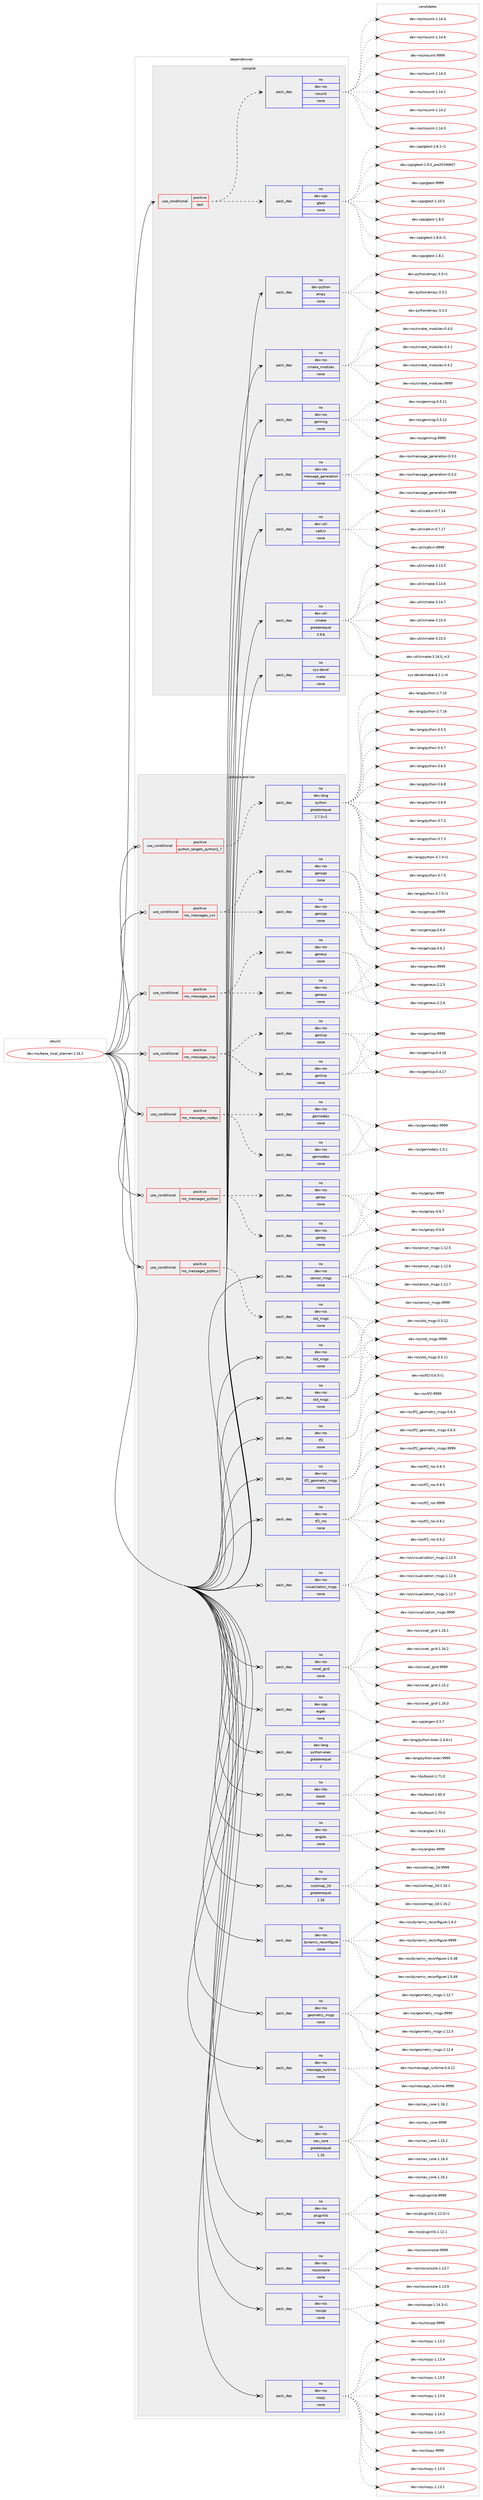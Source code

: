 digraph prolog {

# *************
# Graph options
# *************

newrank=true;
concentrate=true;
compound=true;
graph [rankdir=LR,fontname=Helvetica,fontsize=10,ranksep=1.5];#, ranksep=2.5, nodesep=0.2];
edge  [arrowhead=vee];
node  [fontname=Helvetica,fontsize=10];

# **********
# The ebuild
# **********

subgraph cluster_leftcol {
color=gray;
rank=same;
label=<<i>ebuild</i>>;
id [label="dev-ros/base_local_planner-1.16.2", color=red, width=4, href="../dev-ros/base_local_planner-1.16.2.svg"];
}

# ****************
# The dependencies
# ****************

subgraph cluster_midcol {
color=gray;
label=<<i>dependencies</i>>;
subgraph cluster_compile {
fillcolor="#eeeeee";
style=filled;
label=<<i>compile</i>>;
subgraph cond152708 {
dependency648481 [label=<<TABLE BORDER="0" CELLBORDER="1" CELLSPACING="0" CELLPADDING="4"><TR><TD ROWSPAN="3" CELLPADDING="10">use_conditional</TD></TR><TR><TD>positive</TD></TR><TR><TD>test</TD></TR></TABLE>>, shape=none, color=red];
subgraph pack483877 {
dependency648482 [label=<<TABLE BORDER="0" CELLBORDER="1" CELLSPACING="0" CELLPADDING="4" WIDTH="220"><TR><TD ROWSPAN="6" CELLPADDING="30">pack_dep</TD></TR><TR><TD WIDTH="110">no</TD></TR><TR><TD>dev-cpp</TD></TR><TR><TD>gtest</TD></TR><TR><TD>none</TD></TR><TR><TD></TD></TR></TABLE>>, shape=none, color=blue];
}
dependency648481:e -> dependency648482:w [weight=20,style="dashed",arrowhead="vee"];
subgraph pack483878 {
dependency648483 [label=<<TABLE BORDER="0" CELLBORDER="1" CELLSPACING="0" CELLPADDING="4" WIDTH="220"><TR><TD ROWSPAN="6" CELLPADDING="30">pack_dep</TD></TR><TR><TD WIDTH="110">no</TD></TR><TR><TD>dev-ros</TD></TR><TR><TD>rosunit</TD></TR><TR><TD>none</TD></TR><TR><TD></TD></TR></TABLE>>, shape=none, color=blue];
}
dependency648481:e -> dependency648483:w [weight=20,style="dashed",arrowhead="vee"];
}
id:e -> dependency648481:w [weight=20,style="solid",arrowhead="vee"];
subgraph pack483879 {
dependency648484 [label=<<TABLE BORDER="0" CELLBORDER="1" CELLSPACING="0" CELLPADDING="4" WIDTH="220"><TR><TD ROWSPAN="6" CELLPADDING="30">pack_dep</TD></TR><TR><TD WIDTH="110">no</TD></TR><TR><TD>dev-python</TD></TR><TR><TD>empy</TD></TR><TR><TD>none</TD></TR><TR><TD></TD></TR></TABLE>>, shape=none, color=blue];
}
id:e -> dependency648484:w [weight=20,style="solid",arrowhead="vee"];
subgraph pack483880 {
dependency648485 [label=<<TABLE BORDER="0" CELLBORDER="1" CELLSPACING="0" CELLPADDING="4" WIDTH="220"><TR><TD ROWSPAN="6" CELLPADDING="30">pack_dep</TD></TR><TR><TD WIDTH="110">no</TD></TR><TR><TD>dev-ros</TD></TR><TR><TD>cmake_modules</TD></TR><TR><TD>none</TD></TR><TR><TD></TD></TR></TABLE>>, shape=none, color=blue];
}
id:e -> dependency648485:w [weight=20,style="solid",arrowhead="vee"];
subgraph pack483881 {
dependency648486 [label=<<TABLE BORDER="0" CELLBORDER="1" CELLSPACING="0" CELLPADDING="4" WIDTH="220"><TR><TD ROWSPAN="6" CELLPADDING="30">pack_dep</TD></TR><TR><TD WIDTH="110">no</TD></TR><TR><TD>dev-ros</TD></TR><TR><TD>genmsg</TD></TR><TR><TD>none</TD></TR><TR><TD></TD></TR></TABLE>>, shape=none, color=blue];
}
id:e -> dependency648486:w [weight=20,style="solid",arrowhead="vee"];
subgraph pack483882 {
dependency648487 [label=<<TABLE BORDER="0" CELLBORDER="1" CELLSPACING="0" CELLPADDING="4" WIDTH="220"><TR><TD ROWSPAN="6" CELLPADDING="30">pack_dep</TD></TR><TR><TD WIDTH="110">no</TD></TR><TR><TD>dev-ros</TD></TR><TR><TD>message_generation</TD></TR><TR><TD>none</TD></TR><TR><TD></TD></TR></TABLE>>, shape=none, color=blue];
}
id:e -> dependency648487:w [weight=20,style="solid",arrowhead="vee"];
subgraph pack483883 {
dependency648488 [label=<<TABLE BORDER="0" CELLBORDER="1" CELLSPACING="0" CELLPADDING="4" WIDTH="220"><TR><TD ROWSPAN="6" CELLPADDING="30">pack_dep</TD></TR><TR><TD WIDTH="110">no</TD></TR><TR><TD>dev-util</TD></TR><TR><TD>catkin</TD></TR><TR><TD>none</TD></TR><TR><TD></TD></TR></TABLE>>, shape=none, color=blue];
}
id:e -> dependency648488:w [weight=20,style="solid",arrowhead="vee"];
subgraph pack483884 {
dependency648489 [label=<<TABLE BORDER="0" CELLBORDER="1" CELLSPACING="0" CELLPADDING="4" WIDTH="220"><TR><TD ROWSPAN="6" CELLPADDING="30">pack_dep</TD></TR><TR><TD WIDTH="110">no</TD></TR><TR><TD>dev-util</TD></TR><TR><TD>cmake</TD></TR><TR><TD>greaterequal</TD></TR><TR><TD>3.9.6</TD></TR></TABLE>>, shape=none, color=blue];
}
id:e -> dependency648489:w [weight=20,style="solid",arrowhead="vee"];
subgraph pack483885 {
dependency648490 [label=<<TABLE BORDER="0" CELLBORDER="1" CELLSPACING="0" CELLPADDING="4" WIDTH="220"><TR><TD ROWSPAN="6" CELLPADDING="30">pack_dep</TD></TR><TR><TD WIDTH="110">no</TD></TR><TR><TD>sys-devel</TD></TR><TR><TD>make</TD></TR><TR><TD>none</TD></TR><TR><TD></TD></TR></TABLE>>, shape=none, color=blue];
}
id:e -> dependency648490:w [weight=20,style="solid",arrowhead="vee"];
}
subgraph cluster_compileandrun {
fillcolor="#eeeeee";
style=filled;
label=<<i>compile and run</i>>;
subgraph cond152709 {
dependency648491 [label=<<TABLE BORDER="0" CELLBORDER="1" CELLSPACING="0" CELLPADDING="4"><TR><TD ROWSPAN="3" CELLPADDING="10">use_conditional</TD></TR><TR><TD>positive</TD></TR><TR><TD>python_targets_python2_7</TD></TR></TABLE>>, shape=none, color=red];
subgraph pack483886 {
dependency648492 [label=<<TABLE BORDER="0" CELLBORDER="1" CELLSPACING="0" CELLPADDING="4" WIDTH="220"><TR><TD ROWSPAN="6" CELLPADDING="30">pack_dep</TD></TR><TR><TD WIDTH="110">no</TD></TR><TR><TD>dev-lang</TD></TR><TR><TD>python</TD></TR><TR><TD>greaterequal</TD></TR><TR><TD>2.7.5-r2</TD></TR></TABLE>>, shape=none, color=blue];
}
dependency648491:e -> dependency648492:w [weight=20,style="dashed",arrowhead="vee"];
}
id:e -> dependency648491:w [weight=20,style="solid",arrowhead="odotvee"];
subgraph cond152710 {
dependency648493 [label=<<TABLE BORDER="0" CELLBORDER="1" CELLSPACING="0" CELLPADDING="4"><TR><TD ROWSPAN="3" CELLPADDING="10">use_conditional</TD></TR><TR><TD>positive</TD></TR><TR><TD>ros_messages_cxx</TD></TR></TABLE>>, shape=none, color=red];
subgraph pack483887 {
dependency648494 [label=<<TABLE BORDER="0" CELLBORDER="1" CELLSPACING="0" CELLPADDING="4" WIDTH="220"><TR><TD ROWSPAN="6" CELLPADDING="30">pack_dep</TD></TR><TR><TD WIDTH="110">no</TD></TR><TR><TD>dev-ros</TD></TR><TR><TD>gencpp</TD></TR><TR><TD>none</TD></TR><TR><TD></TD></TR></TABLE>>, shape=none, color=blue];
}
dependency648493:e -> dependency648494:w [weight=20,style="dashed",arrowhead="vee"];
subgraph pack483888 {
dependency648495 [label=<<TABLE BORDER="0" CELLBORDER="1" CELLSPACING="0" CELLPADDING="4" WIDTH="220"><TR><TD ROWSPAN="6" CELLPADDING="30">pack_dep</TD></TR><TR><TD WIDTH="110">no</TD></TR><TR><TD>dev-ros</TD></TR><TR><TD>gencpp</TD></TR><TR><TD>none</TD></TR><TR><TD></TD></TR></TABLE>>, shape=none, color=blue];
}
dependency648493:e -> dependency648495:w [weight=20,style="dashed",arrowhead="vee"];
}
id:e -> dependency648493:w [weight=20,style="solid",arrowhead="odotvee"];
subgraph cond152711 {
dependency648496 [label=<<TABLE BORDER="0" CELLBORDER="1" CELLSPACING="0" CELLPADDING="4"><TR><TD ROWSPAN="3" CELLPADDING="10">use_conditional</TD></TR><TR><TD>positive</TD></TR><TR><TD>ros_messages_eus</TD></TR></TABLE>>, shape=none, color=red];
subgraph pack483889 {
dependency648497 [label=<<TABLE BORDER="0" CELLBORDER="1" CELLSPACING="0" CELLPADDING="4" WIDTH="220"><TR><TD ROWSPAN="6" CELLPADDING="30">pack_dep</TD></TR><TR><TD WIDTH="110">no</TD></TR><TR><TD>dev-ros</TD></TR><TR><TD>geneus</TD></TR><TR><TD>none</TD></TR><TR><TD></TD></TR></TABLE>>, shape=none, color=blue];
}
dependency648496:e -> dependency648497:w [weight=20,style="dashed",arrowhead="vee"];
subgraph pack483890 {
dependency648498 [label=<<TABLE BORDER="0" CELLBORDER="1" CELLSPACING="0" CELLPADDING="4" WIDTH="220"><TR><TD ROWSPAN="6" CELLPADDING="30">pack_dep</TD></TR><TR><TD WIDTH="110">no</TD></TR><TR><TD>dev-ros</TD></TR><TR><TD>geneus</TD></TR><TR><TD>none</TD></TR><TR><TD></TD></TR></TABLE>>, shape=none, color=blue];
}
dependency648496:e -> dependency648498:w [weight=20,style="dashed",arrowhead="vee"];
}
id:e -> dependency648496:w [weight=20,style="solid",arrowhead="odotvee"];
subgraph cond152712 {
dependency648499 [label=<<TABLE BORDER="0" CELLBORDER="1" CELLSPACING="0" CELLPADDING="4"><TR><TD ROWSPAN="3" CELLPADDING="10">use_conditional</TD></TR><TR><TD>positive</TD></TR><TR><TD>ros_messages_lisp</TD></TR></TABLE>>, shape=none, color=red];
subgraph pack483891 {
dependency648500 [label=<<TABLE BORDER="0" CELLBORDER="1" CELLSPACING="0" CELLPADDING="4" WIDTH="220"><TR><TD ROWSPAN="6" CELLPADDING="30">pack_dep</TD></TR><TR><TD WIDTH="110">no</TD></TR><TR><TD>dev-ros</TD></TR><TR><TD>genlisp</TD></TR><TR><TD>none</TD></TR><TR><TD></TD></TR></TABLE>>, shape=none, color=blue];
}
dependency648499:e -> dependency648500:w [weight=20,style="dashed",arrowhead="vee"];
subgraph pack483892 {
dependency648501 [label=<<TABLE BORDER="0" CELLBORDER="1" CELLSPACING="0" CELLPADDING="4" WIDTH="220"><TR><TD ROWSPAN="6" CELLPADDING="30">pack_dep</TD></TR><TR><TD WIDTH="110">no</TD></TR><TR><TD>dev-ros</TD></TR><TR><TD>genlisp</TD></TR><TR><TD>none</TD></TR><TR><TD></TD></TR></TABLE>>, shape=none, color=blue];
}
dependency648499:e -> dependency648501:w [weight=20,style="dashed",arrowhead="vee"];
}
id:e -> dependency648499:w [weight=20,style="solid",arrowhead="odotvee"];
subgraph cond152713 {
dependency648502 [label=<<TABLE BORDER="0" CELLBORDER="1" CELLSPACING="0" CELLPADDING="4"><TR><TD ROWSPAN="3" CELLPADDING="10">use_conditional</TD></TR><TR><TD>positive</TD></TR><TR><TD>ros_messages_nodejs</TD></TR></TABLE>>, shape=none, color=red];
subgraph pack483893 {
dependency648503 [label=<<TABLE BORDER="0" CELLBORDER="1" CELLSPACING="0" CELLPADDING="4" WIDTH="220"><TR><TD ROWSPAN="6" CELLPADDING="30">pack_dep</TD></TR><TR><TD WIDTH="110">no</TD></TR><TR><TD>dev-ros</TD></TR><TR><TD>gennodejs</TD></TR><TR><TD>none</TD></TR><TR><TD></TD></TR></TABLE>>, shape=none, color=blue];
}
dependency648502:e -> dependency648503:w [weight=20,style="dashed",arrowhead="vee"];
subgraph pack483894 {
dependency648504 [label=<<TABLE BORDER="0" CELLBORDER="1" CELLSPACING="0" CELLPADDING="4" WIDTH="220"><TR><TD ROWSPAN="6" CELLPADDING="30">pack_dep</TD></TR><TR><TD WIDTH="110">no</TD></TR><TR><TD>dev-ros</TD></TR><TR><TD>gennodejs</TD></TR><TR><TD>none</TD></TR><TR><TD></TD></TR></TABLE>>, shape=none, color=blue];
}
dependency648502:e -> dependency648504:w [weight=20,style="dashed",arrowhead="vee"];
}
id:e -> dependency648502:w [weight=20,style="solid",arrowhead="odotvee"];
subgraph cond152714 {
dependency648505 [label=<<TABLE BORDER="0" CELLBORDER="1" CELLSPACING="0" CELLPADDING="4"><TR><TD ROWSPAN="3" CELLPADDING="10">use_conditional</TD></TR><TR><TD>positive</TD></TR><TR><TD>ros_messages_python</TD></TR></TABLE>>, shape=none, color=red];
subgraph pack483895 {
dependency648506 [label=<<TABLE BORDER="0" CELLBORDER="1" CELLSPACING="0" CELLPADDING="4" WIDTH="220"><TR><TD ROWSPAN="6" CELLPADDING="30">pack_dep</TD></TR><TR><TD WIDTH="110">no</TD></TR><TR><TD>dev-ros</TD></TR><TR><TD>genpy</TD></TR><TR><TD>none</TD></TR><TR><TD></TD></TR></TABLE>>, shape=none, color=blue];
}
dependency648505:e -> dependency648506:w [weight=20,style="dashed",arrowhead="vee"];
subgraph pack483896 {
dependency648507 [label=<<TABLE BORDER="0" CELLBORDER="1" CELLSPACING="0" CELLPADDING="4" WIDTH="220"><TR><TD ROWSPAN="6" CELLPADDING="30">pack_dep</TD></TR><TR><TD WIDTH="110">no</TD></TR><TR><TD>dev-ros</TD></TR><TR><TD>genpy</TD></TR><TR><TD>none</TD></TR><TR><TD></TD></TR></TABLE>>, shape=none, color=blue];
}
dependency648505:e -> dependency648507:w [weight=20,style="dashed",arrowhead="vee"];
}
id:e -> dependency648505:w [weight=20,style="solid",arrowhead="odotvee"];
subgraph cond152715 {
dependency648508 [label=<<TABLE BORDER="0" CELLBORDER="1" CELLSPACING="0" CELLPADDING="4"><TR><TD ROWSPAN="3" CELLPADDING="10">use_conditional</TD></TR><TR><TD>positive</TD></TR><TR><TD>ros_messages_python</TD></TR></TABLE>>, shape=none, color=red];
subgraph pack483897 {
dependency648509 [label=<<TABLE BORDER="0" CELLBORDER="1" CELLSPACING="0" CELLPADDING="4" WIDTH="220"><TR><TD ROWSPAN="6" CELLPADDING="30">pack_dep</TD></TR><TR><TD WIDTH="110">no</TD></TR><TR><TD>dev-ros</TD></TR><TR><TD>std_msgs</TD></TR><TR><TD>none</TD></TR><TR><TD></TD></TR></TABLE>>, shape=none, color=blue];
}
dependency648508:e -> dependency648509:w [weight=20,style="dashed",arrowhead="vee"];
}
id:e -> dependency648508:w [weight=20,style="solid",arrowhead="odotvee"];
subgraph pack483898 {
dependency648510 [label=<<TABLE BORDER="0" CELLBORDER="1" CELLSPACING="0" CELLPADDING="4" WIDTH="220"><TR><TD ROWSPAN="6" CELLPADDING="30">pack_dep</TD></TR><TR><TD WIDTH="110">no</TD></TR><TR><TD>dev-cpp</TD></TR><TR><TD>eigen</TD></TR><TR><TD>none</TD></TR><TR><TD></TD></TR></TABLE>>, shape=none, color=blue];
}
id:e -> dependency648510:w [weight=20,style="solid",arrowhead="odotvee"];
subgraph pack483899 {
dependency648511 [label=<<TABLE BORDER="0" CELLBORDER="1" CELLSPACING="0" CELLPADDING="4" WIDTH="220"><TR><TD ROWSPAN="6" CELLPADDING="30">pack_dep</TD></TR><TR><TD WIDTH="110">no</TD></TR><TR><TD>dev-lang</TD></TR><TR><TD>python-exec</TD></TR><TR><TD>greaterequal</TD></TR><TR><TD>2</TD></TR></TABLE>>, shape=none, color=blue];
}
id:e -> dependency648511:w [weight=20,style="solid",arrowhead="odotvee"];
subgraph pack483900 {
dependency648512 [label=<<TABLE BORDER="0" CELLBORDER="1" CELLSPACING="0" CELLPADDING="4" WIDTH="220"><TR><TD ROWSPAN="6" CELLPADDING="30">pack_dep</TD></TR><TR><TD WIDTH="110">no</TD></TR><TR><TD>dev-libs</TD></TR><TR><TD>boost</TD></TR><TR><TD>none</TD></TR><TR><TD></TD></TR></TABLE>>, shape=none, color=blue];
}
id:e -> dependency648512:w [weight=20,style="solid",arrowhead="odotvee"];
subgraph pack483901 {
dependency648513 [label=<<TABLE BORDER="0" CELLBORDER="1" CELLSPACING="0" CELLPADDING="4" WIDTH="220"><TR><TD ROWSPAN="6" CELLPADDING="30">pack_dep</TD></TR><TR><TD WIDTH="110">no</TD></TR><TR><TD>dev-ros</TD></TR><TR><TD>angles</TD></TR><TR><TD>none</TD></TR><TR><TD></TD></TR></TABLE>>, shape=none, color=blue];
}
id:e -> dependency648513:w [weight=20,style="solid",arrowhead="odotvee"];
subgraph pack483902 {
dependency648514 [label=<<TABLE BORDER="0" CELLBORDER="1" CELLSPACING="0" CELLPADDING="4" WIDTH="220"><TR><TD ROWSPAN="6" CELLPADDING="30">pack_dep</TD></TR><TR><TD WIDTH="110">no</TD></TR><TR><TD>dev-ros</TD></TR><TR><TD>costmap_2d</TD></TR><TR><TD>greaterequal</TD></TR><TR><TD>1.16</TD></TR></TABLE>>, shape=none, color=blue];
}
id:e -> dependency648514:w [weight=20,style="solid",arrowhead="odotvee"];
subgraph pack483903 {
dependency648515 [label=<<TABLE BORDER="0" CELLBORDER="1" CELLSPACING="0" CELLPADDING="4" WIDTH="220"><TR><TD ROWSPAN="6" CELLPADDING="30">pack_dep</TD></TR><TR><TD WIDTH="110">no</TD></TR><TR><TD>dev-ros</TD></TR><TR><TD>dynamic_reconfigure</TD></TR><TR><TD>none</TD></TR><TR><TD></TD></TR></TABLE>>, shape=none, color=blue];
}
id:e -> dependency648515:w [weight=20,style="solid",arrowhead="odotvee"];
subgraph pack483904 {
dependency648516 [label=<<TABLE BORDER="0" CELLBORDER="1" CELLSPACING="0" CELLPADDING="4" WIDTH="220"><TR><TD ROWSPAN="6" CELLPADDING="30">pack_dep</TD></TR><TR><TD WIDTH="110">no</TD></TR><TR><TD>dev-ros</TD></TR><TR><TD>geometry_msgs</TD></TR><TR><TD>none</TD></TR><TR><TD></TD></TR></TABLE>>, shape=none, color=blue];
}
id:e -> dependency648516:w [weight=20,style="solid",arrowhead="odotvee"];
subgraph pack483905 {
dependency648517 [label=<<TABLE BORDER="0" CELLBORDER="1" CELLSPACING="0" CELLPADDING="4" WIDTH="220"><TR><TD ROWSPAN="6" CELLPADDING="30">pack_dep</TD></TR><TR><TD WIDTH="110">no</TD></TR><TR><TD>dev-ros</TD></TR><TR><TD>message_runtime</TD></TR><TR><TD>none</TD></TR><TR><TD></TD></TR></TABLE>>, shape=none, color=blue];
}
id:e -> dependency648517:w [weight=20,style="solid",arrowhead="odotvee"];
subgraph pack483906 {
dependency648518 [label=<<TABLE BORDER="0" CELLBORDER="1" CELLSPACING="0" CELLPADDING="4" WIDTH="220"><TR><TD ROWSPAN="6" CELLPADDING="30">pack_dep</TD></TR><TR><TD WIDTH="110">no</TD></TR><TR><TD>dev-ros</TD></TR><TR><TD>nav_core</TD></TR><TR><TD>greaterequal</TD></TR><TR><TD>1.16</TD></TR></TABLE>>, shape=none, color=blue];
}
id:e -> dependency648518:w [weight=20,style="solid",arrowhead="odotvee"];
subgraph pack483907 {
dependency648519 [label=<<TABLE BORDER="0" CELLBORDER="1" CELLSPACING="0" CELLPADDING="4" WIDTH="220"><TR><TD ROWSPAN="6" CELLPADDING="30">pack_dep</TD></TR><TR><TD WIDTH="110">no</TD></TR><TR><TD>dev-ros</TD></TR><TR><TD>pluginlib</TD></TR><TR><TD>none</TD></TR><TR><TD></TD></TR></TABLE>>, shape=none, color=blue];
}
id:e -> dependency648519:w [weight=20,style="solid",arrowhead="odotvee"];
subgraph pack483908 {
dependency648520 [label=<<TABLE BORDER="0" CELLBORDER="1" CELLSPACING="0" CELLPADDING="4" WIDTH="220"><TR><TD ROWSPAN="6" CELLPADDING="30">pack_dep</TD></TR><TR><TD WIDTH="110">no</TD></TR><TR><TD>dev-ros</TD></TR><TR><TD>rosconsole</TD></TR><TR><TD>none</TD></TR><TR><TD></TD></TR></TABLE>>, shape=none, color=blue];
}
id:e -> dependency648520:w [weight=20,style="solid",arrowhead="odotvee"];
subgraph pack483909 {
dependency648521 [label=<<TABLE BORDER="0" CELLBORDER="1" CELLSPACING="0" CELLPADDING="4" WIDTH="220"><TR><TD ROWSPAN="6" CELLPADDING="30">pack_dep</TD></TR><TR><TD WIDTH="110">no</TD></TR><TR><TD>dev-ros</TD></TR><TR><TD>roscpp</TD></TR><TR><TD>none</TD></TR><TR><TD></TD></TR></TABLE>>, shape=none, color=blue];
}
id:e -> dependency648521:w [weight=20,style="solid",arrowhead="odotvee"];
subgraph pack483910 {
dependency648522 [label=<<TABLE BORDER="0" CELLBORDER="1" CELLSPACING="0" CELLPADDING="4" WIDTH="220"><TR><TD ROWSPAN="6" CELLPADDING="30">pack_dep</TD></TR><TR><TD WIDTH="110">no</TD></TR><TR><TD>dev-ros</TD></TR><TR><TD>rospy</TD></TR><TR><TD>none</TD></TR><TR><TD></TD></TR></TABLE>>, shape=none, color=blue];
}
id:e -> dependency648522:w [weight=20,style="solid",arrowhead="odotvee"];
subgraph pack483911 {
dependency648523 [label=<<TABLE BORDER="0" CELLBORDER="1" CELLSPACING="0" CELLPADDING="4" WIDTH="220"><TR><TD ROWSPAN="6" CELLPADDING="30">pack_dep</TD></TR><TR><TD WIDTH="110">no</TD></TR><TR><TD>dev-ros</TD></TR><TR><TD>sensor_msgs</TD></TR><TR><TD>none</TD></TR><TR><TD></TD></TR></TABLE>>, shape=none, color=blue];
}
id:e -> dependency648523:w [weight=20,style="solid",arrowhead="odotvee"];
subgraph pack483912 {
dependency648524 [label=<<TABLE BORDER="0" CELLBORDER="1" CELLSPACING="0" CELLPADDING="4" WIDTH="220"><TR><TD ROWSPAN="6" CELLPADDING="30">pack_dep</TD></TR><TR><TD WIDTH="110">no</TD></TR><TR><TD>dev-ros</TD></TR><TR><TD>std_msgs</TD></TR><TR><TD>none</TD></TR><TR><TD></TD></TR></TABLE>>, shape=none, color=blue];
}
id:e -> dependency648524:w [weight=20,style="solid",arrowhead="odotvee"];
subgraph pack483913 {
dependency648525 [label=<<TABLE BORDER="0" CELLBORDER="1" CELLSPACING="0" CELLPADDING="4" WIDTH="220"><TR><TD ROWSPAN="6" CELLPADDING="30">pack_dep</TD></TR><TR><TD WIDTH="110">no</TD></TR><TR><TD>dev-ros</TD></TR><TR><TD>std_msgs</TD></TR><TR><TD>none</TD></TR><TR><TD></TD></TR></TABLE>>, shape=none, color=blue];
}
id:e -> dependency648525:w [weight=20,style="solid",arrowhead="odotvee"];
subgraph pack483914 {
dependency648526 [label=<<TABLE BORDER="0" CELLBORDER="1" CELLSPACING="0" CELLPADDING="4" WIDTH="220"><TR><TD ROWSPAN="6" CELLPADDING="30">pack_dep</TD></TR><TR><TD WIDTH="110">no</TD></TR><TR><TD>dev-ros</TD></TR><TR><TD>tf2</TD></TR><TR><TD>none</TD></TR><TR><TD></TD></TR></TABLE>>, shape=none, color=blue];
}
id:e -> dependency648526:w [weight=20,style="solid",arrowhead="odotvee"];
subgraph pack483915 {
dependency648527 [label=<<TABLE BORDER="0" CELLBORDER="1" CELLSPACING="0" CELLPADDING="4" WIDTH="220"><TR><TD ROWSPAN="6" CELLPADDING="30">pack_dep</TD></TR><TR><TD WIDTH="110">no</TD></TR><TR><TD>dev-ros</TD></TR><TR><TD>tf2_geometry_msgs</TD></TR><TR><TD>none</TD></TR><TR><TD></TD></TR></TABLE>>, shape=none, color=blue];
}
id:e -> dependency648527:w [weight=20,style="solid",arrowhead="odotvee"];
subgraph pack483916 {
dependency648528 [label=<<TABLE BORDER="0" CELLBORDER="1" CELLSPACING="0" CELLPADDING="4" WIDTH="220"><TR><TD ROWSPAN="6" CELLPADDING="30">pack_dep</TD></TR><TR><TD WIDTH="110">no</TD></TR><TR><TD>dev-ros</TD></TR><TR><TD>tf2_ros</TD></TR><TR><TD>none</TD></TR><TR><TD></TD></TR></TABLE>>, shape=none, color=blue];
}
id:e -> dependency648528:w [weight=20,style="solid",arrowhead="odotvee"];
subgraph pack483917 {
dependency648529 [label=<<TABLE BORDER="0" CELLBORDER="1" CELLSPACING="0" CELLPADDING="4" WIDTH="220"><TR><TD ROWSPAN="6" CELLPADDING="30">pack_dep</TD></TR><TR><TD WIDTH="110">no</TD></TR><TR><TD>dev-ros</TD></TR><TR><TD>visualization_msgs</TD></TR><TR><TD>none</TD></TR><TR><TD></TD></TR></TABLE>>, shape=none, color=blue];
}
id:e -> dependency648529:w [weight=20,style="solid",arrowhead="odotvee"];
subgraph pack483918 {
dependency648530 [label=<<TABLE BORDER="0" CELLBORDER="1" CELLSPACING="0" CELLPADDING="4" WIDTH="220"><TR><TD ROWSPAN="6" CELLPADDING="30">pack_dep</TD></TR><TR><TD WIDTH="110">no</TD></TR><TR><TD>dev-ros</TD></TR><TR><TD>voxel_grid</TD></TR><TR><TD>none</TD></TR><TR><TD></TD></TR></TABLE>>, shape=none, color=blue];
}
id:e -> dependency648530:w [weight=20,style="solid",arrowhead="odotvee"];
}
subgraph cluster_run {
fillcolor="#eeeeee";
style=filled;
label=<<i>run</i>>;
}
}

# **************
# The candidates
# **************

subgraph cluster_choices {
rank=same;
color=gray;
label=<<i>candidates</i>>;

subgraph choice483877 {
color=black;
nodesep=1;
choice10010111845991121124710311610111511645494649484648 [label="dev-cpp/gtest-1.10.0", color=red, width=4,href="../dev-cpp/gtest-1.10.0.svg"];
choice100101118459911211247103116101115116454946564648 [label="dev-cpp/gtest-1.8.0", color=red, width=4,href="../dev-cpp/gtest-1.8.0.svg"];
choice1001011184599112112471031161011151164549465646484511449 [label="dev-cpp/gtest-1.8.0-r1", color=red, width=4,href="../dev-cpp/gtest-1.8.0-r1.svg"];
choice100101118459911211247103116101115116454946564649 [label="dev-cpp/gtest-1.8.1", color=red, width=4,href="../dev-cpp/gtest-1.8.1.svg"];
choice1001011184599112112471031161011151164549465646494511449 [label="dev-cpp/gtest-1.8.1-r1", color=red, width=4,href="../dev-cpp/gtest-1.8.1-r1.svg"];
choice100101118459911211247103116101115116454946574648951121141015048495748544855 [label="dev-cpp/gtest-1.9.0_pre20190607", color=red, width=4,href="../dev-cpp/gtest-1.9.0_pre20190607.svg"];
choice1001011184599112112471031161011151164557575757 [label="dev-cpp/gtest-9999", color=red, width=4,href="../dev-cpp/gtest-9999.svg"];
dependency648482:e -> choice10010111845991121124710311610111511645494649484648:w [style=dotted,weight="100"];
dependency648482:e -> choice100101118459911211247103116101115116454946564648:w [style=dotted,weight="100"];
dependency648482:e -> choice1001011184599112112471031161011151164549465646484511449:w [style=dotted,weight="100"];
dependency648482:e -> choice100101118459911211247103116101115116454946564649:w [style=dotted,weight="100"];
dependency648482:e -> choice1001011184599112112471031161011151164549465646494511449:w [style=dotted,weight="100"];
dependency648482:e -> choice100101118459911211247103116101115116454946574648951121141015048495748544855:w [style=dotted,weight="100"];
dependency648482:e -> choice1001011184599112112471031161011151164557575757:w [style=dotted,weight="100"];
}
subgraph choice483878 {
color=black;
nodesep=1;
choice100101118451141111154711411111511711010511645494649524648 [label="dev-ros/rosunit-1.14.0", color=red, width=4,href="../dev-ros/rosunit-1.14.0.svg"];
choice100101118451141111154711411111511711010511645494649524649 [label="dev-ros/rosunit-1.14.1", color=red, width=4,href="../dev-ros/rosunit-1.14.1.svg"];
choice100101118451141111154711411111511711010511645494649524650 [label="dev-ros/rosunit-1.14.2", color=red, width=4,href="../dev-ros/rosunit-1.14.2.svg"];
choice100101118451141111154711411111511711010511645494649524651 [label="dev-ros/rosunit-1.14.3", color=red, width=4,href="../dev-ros/rosunit-1.14.3.svg"];
choice100101118451141111154711411111511711010511645494649524652 [label="dev-ros/rosunit-1.14.4", color=red, width=4,href="../dev-ros/rosunit-1.14.4.svg"];
choice100101118451141111154711411111511711010511645494649524654 [label="dev-ros/rosunit-1.14.6", color=red, width=4,href="../dev-ros/rosunit-1.14.6.svg"];
choice10010111845114111115471141111151171101051164557575757 [label="dev-ros/rosunit-9999", color=red, width=4,href="../dev-ros/rosunit-9999.svg"];
dependency648483:e -> choice100101118451141111154711411111511711010511645494649524648:w [style=dotted,weight="100"];
dependency648483:e -> choice100101118451141111154711411111511711010511645494649524649:w [style=dotted,weight="100"];
dependency648483:e -> choice100101118451141111154711411111511711010511645494649524650:w [style=dotted,weight="100"];
dependency648483:e -> choice100101118451141111154711411111511711010511645494649524651:w [style=dotted,weight="100"];
dependency648483:e -> choice100101118451141111154711411111511711010511645494649524652:w [style=dotted,weight="100"];
dependency648483:e -> choice100101118451141111154711411111511711010511645494649524654:w [style=dotted,weight="100"];
dependency648483:e -> choice10010111845114111115471141111151171101051164557575757:w [style=dotted,weight="100"];
}
subgraph choice483879 {
color=black;
nodesep=1;
choice1001011184511212111610411111047101109112121455146514511449 [label="dev-python/empy-3.3-r1", color=red, width=4,href="../dev-python/empy-3.3-r1.svg"];
choice1001011184511212111610411111047101109112121455146514650 [label="dev-python/empy-3.3.2", color=red, width=4,href="../dev-python/empy-3.3.2.svg"];
choice1001011184511212111610411111047101109112121455146514651 [label="dev-python/empy-3.3.3", color=red, width=4,href="../dev-python/empy-3.3.3.svg"];
dependency648484:e -> choice1001011184511212111610411111047101109112121455146514511449:w [style=dotted,weight="100"];
dependency648484:e -> choice1001011184511212111610411111047101109112121455146514650:w [style=dotted,weight="100"];
dependency648484:e -> choice1001011184511212111610411111047101109112121455146514651:w [style=dotted,weight="100"];
}
subgraph choice483880 {
color=black;
nodesep=1;
choice1001011184511411111547991099710710195109111100117108101115454846524648 [label="dev-ros/cmake_modules-0.4.0", color=red, width=4,href="../dev-ros/cmake_modules-0.4.0.svg"];
choice1001011184511411111547991099710710195109111100117108101115454846524649 [label="dev-ros/cmake_modules-0.4.1", color=red, width=4,href="../dev-ros/cmake_modules-0.4.1.svg"];
choice1001011184511411111547991099710710195109111100117108101115454846524650 [label="dev-ros/cmake_modules-0.4.2", color=red, width=4,href="../dev-ros/cmake_modules-0.4.2.svg"];
choice10010111845114111115479910997107101951091111001171081011154557575757 [label="dev-ros/cmake_modules-9999", color=red, width=4,href="../dev-ros/cmake_modules-9999.svg"];
dependency648485:e -> choice1001011184511411111547991099710710195109111100117108101115454846524648:w [style=dotted,weight="100"];
dependency648485:e -> choice1001011184511411111547991099710710195109111100117108101115454846524649:w [style=dotted,weight="100"];
dependency648485:e -> choice1001011184511411111547991099710710195109111100117108101115454846524650:w [style=dotted,weight="100"];
dependency648485:e -> choice10010111845114111115479910997107101951091111001171081011154557575757:w [style=dotted,weight="100"];
}
subgraph choice483881 {
color=black;
nodesep=1;
choice100101118451141111154710310111010911510345484653464949 [label="dev-ros/genmsg-0.5.11", color=red, width=4,href="../dev-ros/genmsg-0.5.11.svg"];
choice100101118451141111154710310111010911510345484653464950 [label="dev-ros/genmsg-0.5.12", color=red, width=4,href="../dev-ros/genmsg-0.5.12.svg"];
choice10010111845114111115471031011101091151034557575757 [label="dev-ros/genmsg-9999", color=red, width=4,href="../dev-ros/genmsg-9999.svg"];
dependency648486:e -> choice100101118451141111154710310111010911510345484653464949:w [style=dotted,weight="100"];
dependency648486:e -> choice100101118451141111154710310111010911510345484653464950:w [style=dotted,weight="100"];
dependency648486:e -> choice10010111845114111115471031011101091151034557575757:w [style=dotted,weight="100"];
}
subgraph choice483882 {
color=black;
nodesep=1;
choice1001011184511411111547109101115115971031019510310111010111497116105111110454846514648 [label="dev-ros/message_generation-0.3.0", color=red, width=4,href="../dev-ros/message_generation-0.3.0.svg"];
choice1001011184511411111547109101115115971031019510310111010111497116105111110454846524648 [label="dev-ros/message_generation-0.4.0", color=red, width=4,href="../dev-ros/message_generation-0.4.0.svg"];
choice10010111845114111115471091011151159710310195103101110101114971161051111104557575757 [label="dev-ros/message_generation-9999", color=red, width=4,href="../dev-ros/message_generation-9999.svg"];
dependency648487:e -> choice1001011184511411111547109101115115971031019510310111010111497116105111110454846514648:w [style=dotted,weight="100"];
dependency648487:e -> choice1001011184511411111547109101115115971031019510310111010111497116105111110454846524648:w [style=dotted,weight="100"];
dependency648487:e -> choice10010111845114111115471091011151159710310195103101110101114971161051111104557575757:w [style=dotted,weight="100"];
}
subgraph choice483883 {
color=black;
nodesep=1;
choice1001011184511711610510847999711610710511045484655464952 [label="dev-util/catkin-0.7.14", color=red, width=4,href="../dev-util/catkin-0.7.14.svg"];
choice1001011184511711610510847999711610710511045484655464955 [label="dev-util/catkin-0.7.17", color=red, width=4,href="../dev-util/catkin-0.7.17.svg"];
choice100101118451171161051084799971161071051104557575757 [label="dev-util/catkin-9999", color=red, width=4,href="../dev-util/catkin-9999.svg"];
dependency648488:e -> choice1001011184511711610510847999711610710511045484655464952:w [style=dotted,weight="100"];
dependency648488:e -> choice1001011184511711610510847999711610710511045484655464955:w [style=dotted,weight="100"];
dependency648488:e -> choice100101118451171161051084799971161071051104557575757:w [style=dotted,weight="100"];
}
subgraph choice483884 {
color=black;
nodesep=1;
choice1001011184511711610510847991099710710145514649514653 [label="dev-util/cmake-3.13.5", color=red, width=4,href="../dev-util/cmake-3.13.5.svg"];
choice1001011184511711610510847991099710710145514649524654 [label="dev-util/cmake-3.14.6", color=red, width=4,href="../dev-util/cmake-3.14.6.svg"];
choice1001011184511711610510847991099710710145514649524655 [label="dev-util/cmake-3.14.7", color=red, width=4,href="../dev-util/cmake-3.14.7.svg"];
choice1001011184511711610510847991099710710145514649534652 [label="dev-util/cmake-3.15.4", color=red, width=4,href="../dev-util/cmake-3.15.4.svg"];
choice1001011184511711610510847991099710710145514649534653 [label="dev-util/cmake-3.15.5", color=red, width=4,href="../dev-util/cmake-3.15.5.svg"];
choice1001011184511711610510847991099710710145514649544648951149951 [label="dev-util/cmake-3.16.0_rc3", color=red, width=4,href="../dev-util/cmake-3.16.0_rc3.svg"];
dependency648489:e -> choice1001011184511711610510847991099710710145514649514653:w [style=dotted,weight="100"];
dependency648489:e -> choice1001011184511711610510847991099710710145514649524654:w [style=dotted,weight="100"];
dependency648489:e -> choice1001011184511711610510847991099710710145514649524655:w [style=dotted,weight="100"];
dependency648489:e -> choice1001011184511711610510847991099710710145514649534652:w [style=dotted,weight="100"];
dependency648489:e -> choice1001011184511711610510847991099710710145514649534653:w [style=dotted,weight="100"];
dependency648489:e -> choice1001011184511711610510847991099710710145514649544648951149951:w [style=dotted,weight="100"];
}
subgraph choice483885 {
color=black;
nodesep=1;
choice1151211154510010111810110847109971071014552465046494511452 [label="sys-devel/make-4.2.1-r4", color=red, width=4,href="../sys-devel/make-4.2.1-r4.svg"];
dependency648490:e -> choice1151211154510010111810110847109971071014552465046494511452:w [style=dotted,weight="100"];
}
subgraph choice483886 {
color=black;
nodesep=1;
choice10010111845108971101034711212111610411111045504655464953 [label="dev-lang/python-2.7.15", color=red, width=4,href="../dev-lang/python-2.7.15.svg"];
choice10010111845108971101034711212111610411111045504655464954 [label="dev-lang/python-2.7.16", color=red, width=4,href="../dev-lang/python-2.7.16.svg"];
choice100101118451089711010347112121116104111110455146534653 [label="dev-lang/python-3.5.5", color=red, width=4,href="../dev-lang/python-3.5.5.svg"];
choice100101118451089711010347112121116104111110455146534655 [label="dev-lang/python-3.5.7", color=red, width=4,href="../dev-lang/python-3.5.7.svg"];
choice100101118451089711010347112121116104111110455146544653 [label="dev-lang/python-3.6.5", color=red, width=4,href="../dev-lang/python-3.6.5.svg"];
choice100101118451089711010347112121116104111110455146544656 [label="dev-lang/python-3.6.8", color=red, width=4,href="../dev-lang/python-3.6.8.svg"];
choice100101118451089711010347112121116104111110455146544657 [label="dev-lang/python-3.6.9", color=red, width=4,href="../dev-lang/python-3.6.9.svg"];
choice100101118451089711010347112121116104111110455146554650 [label="dev-lang/python-3.7.2", color=red, width=4,href="../dev-lang/python-3.7.2.svg"];
choice100101118451089711010347112121116104111110455146554651 [label="dev-lang/python-3.7.3", color=red, width=4,href="../dev-lang/python-3.7.3.svg"];
choice1001011184510897110103471121211161041111104551465546524511449 [label="dev-lang/python-3.7.4-r1", color=red, width=4,href="../dev-lang/python-3.7.4-r1.svg"];
choice100101118451089711010347112121116104111110455146554653 [label="dev-lang/python-3.7.5", color=red, width=4,href="../dev-lang/python-3.7.5.svg"];
choice1001011184510897110103471121211161041111104551465546534511449 [label="dev-lang/python-3.7.5-r1", color=red, width=4,href="../dev-lang/python-3.7.5-r1.svg"];
dependency648492:e -> choice10010111845108971101034711212111610411111045504655464953:w [style=dotted,weight="100"];
dependency648492:e -> choice10010111845108971101034711212111610411111045504655464954:w [style=dotted,weight="100"];
dependency648492:e -> choice100101118451089711010347112121116104111110455146534653:w [style=dotted,weight="100"];
dependency648492:e -> choice100101118451089711010347112121116104111110455146534655:w [style=dotted,weight="100"];
dependency648492:e -> choice100101118451089711010347112121116104111110455146544653:w [style=dotted,weight="100"];
dependency648492:e -> choice100101118451089711010347112121116104111110455146544656:w [style=dotted,weight="100"];
dependency648492:e -> choice100101118451089711010347112121116104111110455146544657:w [style=dotted,weight="100"];
dependency648492:e -> choice100101118451089711010347112121116104111110455146554650:w [style=dotted,weight="100"];
dependency648492:e -> choice100101118451089711010347112121116104111110455146554651:w [style=dotted,weight="100"];
dependency648492:e -> choice1001011184510897110103471121211161041111104551465546524511449:w [style=dotted,weight="100"];
dependency648492:e -> choice100101118451089711010347112121116104111110455146554653:w [style=dotted,weight="100"];
dependency648492:e -> choice1001011184510897110103471121211161041111104551465546534511449:w [style=dotted,weight="100"];
}
subgraph choice483887 {
color=black;
nodesep=1;
choice100101118451141111154710310111099112112454846544648 [label="dev-ros/gencpp-0.6.0", color=red, width=4,href="../dev-ros/gencpp-0.6.0.svg"];
choice100101118451141111154710310111099112112454846544650 [label="dev-ros/gencpp-0.6.2", color=red, width=4,href="../dev-ros/gencpp-0.6.2.svg"];
choice1001011184511411111547103101110991121124557575757 [label="dev-ros/gencpp-9999", color=red, width=4,href="../dev-ros/gencpp-9999.svg"];
dependency648494:e -> choice100101118451141111154710310111099112112454846544648:w [style=dotted,weight="100"];
dependency648494:e -> choice100101118451141111154710310111099112112454846544650:w [style=dotted,weight="100"];
dependency648494:e -> choice1001011184511411111547103101110991121124557575757:w [style=dotted,weight="100"];
}
subgraph choice483888 {
color=black;
nodesep=1;
choice100101118451141111154710310111099112112454846544648 [label="dev-ros/gencpp-0.6.0", color=red, width=4,href="../dev-ros/gencpp-0.6.0.svg"];
choice100101118451141111154710310111099112112454846544650 [label="dev-ros/gencpp-0.6.2", color=red, width=4,href="../dev-ros/gencpp-0.6.2.svg"];
choice1001011184511411111547103101110991121124557575757 [label="dev-ros/gencpp-9999", color=red, width=4,href="../dev-ros/gencpp-9999.svg"];
dependency648495:e -> choice100101118451141111154710310111099112112454846544648:w [style=dotted,weight="100"];
dependency648495:e -> choice100101118451141111154710310111099112112454846544650:w [style=dotted,weight="100"];
dependency648495:e -> choice1001011184511411111547103101110991121124557575757:w [style=dotted,weight="100"];
}
subgraph choice483889 {
color=black;
nodesep=1;
choice1001011184511411111547103101110101117115455046504653 [label="dev-ros/geneus-2.2.5", color=red, width=4,href="../dev-ros/geneus-2.2.5.svg"];
choice1001011184511411111547103101110101117115455046504654 [label="dev-ros/geneus-2.2.6", color=red, width=4,href="../dev-ros/geneus-2.2.6.svg"];
choice10010111845114111115471031011101011171154557575757 [label="dev-ros/geneus-9999", color=red, width=4,href="../dev-ros/geneus-9999.svg"];
dependency648497:e -> choice1001011184511411111547103101110101117115455046504653:w [style=dotted,weight="100"];
dependency648497:e -> choice1001011184511411111547103101110101117115455046504654:w [style=dotted,weight="100"];
dependency648497:e -> choice10010111845114111115471031011101011171154557575757:w [style=dotted,weight="100"];
}
subgraph choice483890 {
color=black;
nodesep=1;
choice1001011184511411111547103101110101117115455046504653 [label="dev-ros/geneus-2.2.5", color=red, width=4,href="../dev-ros/geneus-2.2.5.svg"];
choice1001011184511411111547103101110101117115455046504654 [label="dev-ros/geneus-2.2.6", color=red, width=4,href="../dev-ros/geneus-2.2.6.svg"];
choice10010111845114111115471031011101011171154557575757 [label="dev-ros/geneus-9999", color=red, width=4,href="../dev-ros/geneus-9999.svg"];
dependency648498:e -> choice1001011184511411111547103101110101117115455046504653:w [style=dotted,weight="100"];
dependency648498:e -> choice1001011184511411111547103101110101117115455046504654:w [style=dotted,weight="100"];
dependency648498:e -> choice10010111845114111115471031011101011171154557575757:w [style=dotted,weight="100"];
}
subgraph choice483891 {
color=black;
nodesep=1;
choice100101118451141111154710310111010810511511245484652464954 [label="dev-ros/genlisp-0.4.16", color=red, width=4,href="../dev-ros/genlisp-0.4.16.svg"];
choice100101118451141111154710310111010810511511245484652464955 [label="dev-ros/genlisp-0.4.17", color=red, width=4,href="../dev-ros/genlisp-0.4.17.svg"];
choice10010111845114111115471031011101081051151124557575757 [label="dev-ros/genlisp-9999", color=red, width=4,href="../dev-ros/genlisp-9999.svg"];
dependency648500:e -> choice100101118451141111154710310111010810511511245484652464954:w [style=dotted,weight="100"];
dependency648500:e -> choice100101118451141111154710310111010810511511245484652464955:w [style=dotted,weight="100"];
dependency648500:e -> choice10010111845114111115471031011101081051151124557575757:w [style=dotted,weight="100"];
}
subgraph choice483892 {
color=black;
nodesep=1;
choice100101118451141111154710310111010810511511245484652464954 [label="dev-ros/genlisp-0.4.16", color=red, width=4,href="../dev-ros/genlisp-0.4.16.svg"];
choice100101118451141111154710310111010810511511245484652464955 [label="dev-ros/genlisp-0.4.17", color=red, width=4,href="../dev-ros/genlisp-0.4.17.svg"];
choice10010111845114111115471031011101081051151124557575757 [label="dev-ros/genlisp-9999", color=red, width=4,href="../dev-ros/genlisp-9999.svg"];
dependency648501:e -> choice100101118451141111154710310111010810511511245484652464954:w [style=dotted,weight="100"];
dependency648501:e -> choice100101118451141111154710310111010810511511245484652464955:w [style=dotted,weight="100"];
dependency648501:e -> choice10010111845114111115471031011101081051151124557575757:w [style=dotted,weight="100"];
}
subgraph choice483893 {
color=black;
nodesep=1;
choice1001011184511411111547103101110110111100101106115455046484649 [label="dev-ros/gennodejs-2.0.1", color=red, width=4,href="../dev-ros/gennodejs-2.0.1.svg"];
choice10010111845114111115471031011101101111001011061154557575757 [label="dev-ros/gennodejs-9999", color=red, width=4,href="../dev-ros/gennodejs-9999.svg"];
dependency648503:e -> choice1001011184511411111547103101110110111100101106115455046484649:w [style=dotted,weight="100"];
dependency648503:e -> choice10010111845114111115471031011101101111001011061154557575757:w [style=dotted,weight="100"];
}
subgraph choice483894 {
color=black;
nodesep=1;
choice1001011184511411111547103101110110111100101106115455046484649 [label="dev-ros/gennodejs-2.0.1", color=red, width=4,href="../dev-ros/gennodejs-2.0.1.svg"];
choice10010111845114111115471031011101101111001011061154557575757 [label="dev-ros/gennodejs-9999", color=red, width=4,href="../dev-ros/gennodejs-9999.svg"];
dependency648504:e -> choice1001011184511411111547103101110110111100101106115455046484649:w [style=dotted,weight="100"];
dependency648504:e -> choice10010111845114111115471031011101101111001011061154557575757:w [style=dotted,weight="100"];
}
subgraph choice483895 {
color=black;
nodesep=1;
choice1001011184511411111547103101110112121454846544655 [label="dev-ros/genpy-0.6.7", color=red, width=4,href="../dev-ros/genpy-0.6.7.svg"];
choice1001011184511411111547103101110112121454846544656 [label="dev-ros/genpy-0.6.8", color=red, width=4,href="../dev-ros/genpy-0.6.8.svg"];
choice10010111845114111115471031011101121214557575757 [label="dev-ros/genpy-9999", color=red, width=4,href="../dev-ros/genpy-9999.svg"];
dependency648506:e -> choice1001011184511411111547103101110112121454846544655:w [style=dotted,weight="100"];
dependency648506:e -> choice1001011184511411111547103101110112121454846544656:w [style=dotted,weight="100"];
dependency648506:e -> choice10010111845114111115471031011101121214557575757:w [style=dotted,weight="100"];
}
subgraph choice483896 {
color=black;
nodesep=1;
choice1001011184511411111547103101110112121454846544655 [label="dev-ros/genpy-0.6.7", color=red, width=4,href="../dev-ros/genpy-0.6.7.svg"];
choice1001011184511411111547103101110112121454846544656 [label="dev-ros/genpy-0.6.8", color=red, width=4,href="../dev-ros/genpy-0.6.8.svg"];
choice10010111845114111115471031011101121214557575757 [label="dev-ros/genpy-9999", color=red, width=4,href="../dev-ros/genpy-9999.svg"];
dependency648507:e -> choice1001011184511411111547103101110112121454846544655:w [style=dotted,weight="100"];
dependency648507:e -> choice1001011184511411111547103101110112121454846544656:w [style=dotted,weight="100"];
dependency648507:e -> choice10010111845114111115471031011101121214557575757:w [style=dotted,weight="100"];
}
subgraph choice483897 {
color=black;
nodesep=1;
choice10010111845114111115471151161009510911510311545484653464949 [label="dev-ros/std_msgs-0.5.11", color=red, width=4,href="../dev-ros/std_msgs-0.5.11.svg"];
choice10010111845114111115471151161009510911510311545484653464950 [label="dev-ros/std_msgs-0.5.12", color=red, width=4,href="../dev-ros/std_msgs-0.5.12.svg"];
choice1001011184511411111547115116100951091151031154557575757 [label="dev-ros/std_msgs-9999", color=red, width=4,href="../dev-ros/std_msgs-9999.svg"];
dependency648509:e -> choice10010111845114111115471151161009510911510311545484653464949:w [style=dotted,weight="100"];
dependency648509:e -> choice10010111845114111115471151161009510911510311545484653464950:w [style=dotted,weight="100"];
dependency648509:e -> choice1001011184511411111547115116100951091151031154557575757:w [style=dotted,weight="100"];
}
subgraph choice483898 {
color=black;
nodesep=1;
choice100101118459911211247101105103101110455146514655 [label="dev-cpp/eigen-3.3.7", color=red, width=4,href="../dev-cpp/eigen-3.3.7.svg"];
dependency648510:e -> choice100101118459911211247101105103101110455146514655:w [style=dotted,weight="100"];
}
subgraph choice483899 {
color=black;
nodesep=1;
choice10010111845108971101034711212111610411111045101120101994550465246544511449 [label="dev-lang/python-exec-2.4.6-r1", color=red, width=4,href="../dev-lang/python-exec-2.4.6-r1.svg"];
choice10010111845108971101034711212111610411111045101120101994557575757 [label="dev-lang/python-exec-9999", color=red, width=4,href="../dev-lang/python-exec-9999.svg"];
dependency648511:e -> choice10010111845108971101034711212111610411111045101120101994550465246544511449:w [style=dotted,weight="100"];
dependency648511:e -> choice10010111845108971101034711212111610411111045101120101994557575757:w [style=dotted,weight="100"];
}
subgraph choice483900 {
color=black;
nodesep=1;
choice1001011184510810598115479811111111511645494654534648 [label="dev-libs/boost-1.65.0", color=red, width=4,href="../dev-libs/boost-1.65.0.svg"];
choice1001011184510810598115479811111111511645494655484648 [label="dev-libs/boost-1.70.0", color=red, width=4,href="../dev-libs/boost-1.70.0.svg"];
choice1001011184510810598115479811111111511645494655494648 [label="dev-libs/boost-1.71.0", color=red, width=4,href="../dev-libs/boost-1.71.0.svg"];
dependency648512:e -> choice1001011184510810598115479811111111511645494654534648:w [style=dotted,weight="100"];
dependency648512:e -> choice1001011184510810598115479811111111511645494655484648:w [style=dotted,weight="100"];
dependency648512:e -> choice1001011184510810598115479811111111511645494655494648:w [style=dotted,weight="100"];
}
subgraph choice483901 {
color=black;
nodesep=1;
choice10010111845114111115479711010310810111545494657464949 [label="dev-ros/angles-1.9.11", color=red, width=4,href="../dev-ros/angles-1.9.11.svg"];
choice1001011184511411111547971101031081011154557575757 [label="dev-ros/angles-9999", color=red, width=4,href="../dev-ros/angles-9999.svg"];
dependency648513:e -> choice10010111845114111115479711010310810111545494657464949:w [style=dotted,weight="100"];
dependency648513:e -> choice1001011184511411111547971101031081011154557575757:w [style=dotted,weight="100"];
}
subgraph choice483902 {
color=black;
nodesep=1;
choice10010111845114111115479911111511610997112955010045494649544649 [label="dev-ros/costmap_2d-1.16.1", color=red, width=4,href="../dev-ros/costmap_2d-1.16.1.svg"];
choice10010111845114111115479911111511610997112955010045494649544650 [label="dev-ros/costmap_2d-1.16.2", color=red, width=4,href="../dev-ros/costmap_2d-1.16.2.svg"];
choice1001011184511411111547991111151161099711295501004557575757 [label="dev-ros/costmap_2d-9999", color=red, width=4,href="../dev-ros/costmap_2d-9999.svg"];
dependency648514:e -> choice10010111845114111115479911111511610997112955010045494649544649:w [style=dotted,weight="100"];
dependency648514:e -> choice10010111845114111115479911111511610997112955010045494649544650:w [style=dotted,weight="100"];
dependency648514:e -> choice1001011184511411111547991111151161099711295501004557575757:w [style=dotted,weight="100"];
}
subgraph choice483903 {
color=black;
nodesep=1;
choice10010111845114111115471001211109710910599951141019911111010210510311711410145494653465256 [label="dev-ros/dynamic_reconfigure-1.5.48", color=red, width=4,href="../dev-ros/dynamic_reconfigure-1.5.48.svg"];
choice10010111845114111115471001211109710910599951141019911111010210510311711410145494653465257 [label="dev-ros/dynamic_reconfigure-1.5.49", color=red, width=4,href="../dev-ros/dynamic_reconfigure-1.5.49.svg"];
choice100101118451141111154710012111097109105999511410199111110102105103117114101454946544648 [label="dev-ros/dynamic_reconfigure-1.6.0", color=red, width=4,href="../dev-ros/dynamic_reconfigure-1.6.0.svg"];
choice1001011184511411111547100121110971091059995114101991111101021051031171141014557575757 [label="dev-ros/dynamic_reconfigure-9999", color=red, width=4,href="../dev-ros/dynamic_reconfigure-9999.svg"];
dependency648515:e -> choice10010111845114111115471001211109710910599951141019911111010210510311711410145494653465256:w [style=dotted,weight="100"];
dependency648515:e -> choice10010111845114111115471001211109710910599951141019911111010210510311711410145494653465257:w [style=dotted,weight="100"];
dependency648515:e -> choice100101118451141111154710012111097109105999511410199111110102105103117114101454946544648:w [style=dotted,weight="100"];
dependency648515:e -> choice1001011184511411111547100121110971091059995114101991111101021051031171141014557575757:w [style=dotted,weight="100"];
}
subgraph choice483904 {
color=black;
nodesep=1;
choice10010111845114111115471031011111091011161141219510911510311545494649504653 [label="dev-ros/geometry_msgs-1.12.5", color=red, width=4,href="../dev-ros/geometry_msgs-1.12.5.svg"];
choice10010111845114111115471031011111091011161141219510911510311545494649504654 [label="dev-ros/geometry_msgs-1.12.6", color=red, width=4,href="../dev-ros/geometry_msgs-1.12.6.svg"];
choice10010111845114111115471031011111091011161141219510911510311545494649504655 [label="dev-ros/geometry_msgs-1.12.7", color=red, width=4,href="../dev-ros/geometry_msgs-1.12.7.svg"];
choice1001011184511411111547103101111109101116114121951091151031154557575757 [label="dev-ros/geometry_msgs-9999", color=red, width=4,href="../dev-ros/geometry_msgs-9999.svg"];
dependency648516:e -> choice10010111845114111115471031011111091011161141219510911510311545494649504653:w [style=dotted,weight="100"];
dependency648516:e -> choice10010111845114111115471031011111091011161141219510911510311545494649504654:w [style=dotted,weight="100"];
dependency648516:e -> choice10010111845114111115471031011111091011161141219510911510311545494649504655:w [style=dotted,weight="100"];
dependency648516:e -> choice1001011184511411111547103101111109101116114121951091151031154557575757:w [style=dotted,weight="100"];
}
subgraph choice483905 {
color=black;
nodesep=1;
choice1001011184511411111547109101115115971031019511411711011610510910145484652464950 [label="dev-ros/message_runtime-0.4.12", color=red, width=4,href="../dev-ros/message_runtime-0.4.12.svg"];
choice100101118451141111154710910111511597103101951141171101161051091014557575757 [label="dev-ros/message_runtime-9999", color=red, width=4,href="../dev-ros/message_runtime-9999.svg"];
dependency648517:e -> choice1001011184511411111547109101115115971031019511411711011610510910145484652464950:w [style=dotted,weight="100"];
dependency648517:e -> choice100101118451141111154710910111511597103101951141171101161051091014557575757:w [style=dotted,weight="100"];
}
subgraph choice483906 {
color=black;
nodesep=1;
choice100101118451141111154711097118959911111410145494649534650 [label="dev-ros/nav_core-1.15.2", color=red, width=4,href="../dev-ros/nav_core-1.15.2.svg"];
choice100101118451141111154711097118959911111410145494649544648 [label="dev-ros/nav_core-1.16.0", color=red, width=4,href="../dev-ros/nav_core-1.16.0.svg"];
choice100101118451141111154711097118959911111410145494649544649 [label="dev-ros/nav_core-1.16.1", color=red, width=4,href="../dev-ros/nav_core-1.16.1.svg"];
choice100101118451141111154711097118959911111410145494649544650 [label="dev-ros/nav_core-1.16.2", color=red, width=4,href="../dev-ros/nav_core-1.16.2.svg"];
choice10010111845114111115471109711895991111141014557575757 [label="dev-ros/nav_core-9999", color=red, width=4,href="../dev-ros/nav_core-9999.svg"];
dependency648518:e -> choice100101118451141111154711097118959911111410145494649534650:w [style=dotted,weight="100"];
dependency648518:e -> choice100101118451141111154711097118959911111410145494649544648:w [style=dotted,weight="100"];
dependency648518:e -> choice100101118451141111154711097118959911111410145494649544649:w [style=dotted,weight="100"];
dependency648518:e -> choice100101118451141111154711097118959911111410145494649544650:w [style=dotted,weight="100"];
dependency648518:e -> choice10010111845114111115471109711895991111141014557575757:w [style=dotted,weight="100"];
}
subgraph choice483907 {
color=black;
nodesep=1;
choice100101118451141111154711210811710310511010810598454946495046484511449 [label="dev-ros/pluginlib-1.12.0-r1", color=red, width=4,href="../dev-ros/pluginlib-1.12.0-r1.svg"];
choice10010111845114111115471121081171031051101081059845494649504649 [label="dev-ros/pluginlib-1.12.1", color=red, width=4,href="../dev-ros/pluginlib-1.12.1.svg"];
choice1001011184511411111547112108117103105110108105984557575757 [label="dev-ros/pluginlib-9999", color=red, width=4,href="../dev-ros/pluginlib-9999.svg"];
dependency648519:e -> choice100101118451141111154711210811710310511010810598454946495046484511449:w [style=dotted,weight="100"];
dependency648519:e -> choice10010111845114111115471121081171031051101081059845494649504649:w [style=dotted,weight="100"];
dependency648519:e -> choice1001011184511411111547112108117103105110108105984557575757:w [style=dotted,weight="100"];
}
subgraph choice483908 {
color=black;
nodesep=1;
choice10010111845114111115471141111159911111011511110810145494649514655 [label="dev-ros/rosconsole-1.13.7", color=red, width=4,href="../dev-ros/rosconsole-1.13.7.svg"];
choice10010111845114111115471141111159911111011511110810145494649514657 [label="dev-ros/rosconsole-1.13.9", color=red, width=4,href="../dev-ros/rosconsole-1.13.9.svg"];
choice1001011184511411111547114111115991111101151111081014557575757 [label="dev-ros/rosconsole-9999", color=red, width=4,href="../dev-ros/rosconsole-9999.svg"];
dependency648520:e -> choice10010111845114111115471141111159911111011511110810145494649514655:w [style=dotted,weight="100"];
dependency648520:e -> choice10010111845114111115471141111159911111011511110810145494649514657:w [style=dotted,weight="100"];
dependency648520:e -> choice1001011184511411111547114111115991111101151111081014557575757:w [style=dotted,weight="100"];
}
subgraph choice483909 {
color=black;
nodesep=1;
choice100101118451141111154711411111599112112454946495246514511449 [label="dev-ros/roscpp-1.14.3-r1", color=red, width=4,href="../dev-ros/roscpp-1.14.3-r1.svg"];
choice1001011184511411111547114111115991121124557575757 [label="dev-ros/roscpp-9999", color=red, width=4,href="../dev-ros/roscpp-9999.svg"];
dependency648521:e -> choice100101118451141111154711411111599112112454946495246514511449:w [style=dotted,weight="100"];
dependency648521:e -> choice1001011184511411111547114111115991121124557575757:w [style=dotted,weight="100"];
}
subgraph choice483910 {
color=black;
nodesep=1;
choice100101118451141111154711411111511212145494649514648 [label="dev-ros/rospy-1.13.0", color=red, width=4,href="../dev-ros/rospy-1.13.0.svg"];
choice100101118451141111154711411111511212145494649514649 [label="dev-ros/rospy-1.13.1", color=red, width=4,href="../dev-ros/rospy-1.13.1.svg"];
choice100101118451141111154711411111511212145494649514650 [label="dev-ros/rospy-1.13.2", color=red, width=4,href="../dev-ros/rospy-1.13.2.svg"];
choice100101118451141111154711411111511212145494649514652 [label="dev-ros/rospy-1.13.4", color=red, width=4,href="../dev-ros/rospy-1.13.4.svg"];
choice100101118451141111154711411111511212145494649514653 [label="dev-ros/rospy-1.13.5", color=red, width=4,href="../dev-ros/rospy-1.13.5.svg"];
choice100101118451141111154711411111511212145494649514654 [label="dev-ros/rospy-1.13.6", color=red, width=4,href="../dev-ros/rospy-1.13.6.svg"];
choice100101118451141111154711411111511212145494649524650 [label="dev-ros/rospy-1.14.2", color=red, width=4,href="../dev-ros/rospy-1.14.2.svg"];
choice100101118451141111154711411111511212145494649524651 [label="dev-ros/rospy-1.14.3", color=red, width=4,href="../dev-ros/rospy-1.14.3.svg"];
choice10010111845114111115471141111151121214557575757 [label="dev-ros/rospy-9999", color=red, width=4,href="../dev-ros/rospy-9999.svg"];
dependency648522:e -> choice100101118451141111154711411111511212145494649514648:w [style=dotted,weight="100"];
dependency648522:e -> choice100101118451141111154711411111511212145494649514649:w [style=dotted,weight="100"];
dependency648522:e -> choice100101118451141111154711411111511212145494649514650:w [style=dotted,weight="100"];
dependency648522:e -> choice100101118451141111154711411111511212145494649514652:w [style=dotted,weight="100"];
dependency648522:e -> choice100101118451141111154711411111511212145494649514653:w [style=dotted,weight="100"];
dependency648522:e -> choice100101118451141111154711411111511212145494649514654:w [style=dotted,weight="100"];
dependency648522:e -> choice100101118451141111154711411111511212145494649524650:w [style=dotted,weight="100"];
dependency648522:e -> choice100101118451141111154711411111511212145494649524651:w [style=dotted,weight="100"];
dependency648522:e -> choice10010111845114111115471141111151121214557575757:w [style=dotted,weight="100"];
}
subgraph choice483911 {
color=black;
nodesep=1;
choice10010111845114111115471151011101151111149510911510311545494649504653 [label="dev-ros/sensor_msgs-1.12.5", color=red, width=4,href="../dev-ros/sensor_msgs-1.12.5.svg"];
choice10010111845114111115471151011101151111149510911510311545494649504654 [label="dev-ros/sensor_msgs-1.12.6", color=red, width=4,href="../dev-ros/sensor_msgs-1.12.6.svg"];
choice10010111845114111115471151011101151111149510911510311545494649504655 [label="dev-ros/sensor_msgs-1.12.7", color=red, width=4,href="../dev-ros/sensor_msgs-1.12.7.svg"];
choice1001011184511411111547115101110115111114951091151031154557575757 [label="dev-ros/sensor_msgs-9999", color=red, width=4,href="../dev-ros/sensor_msgs-9999.svg"];
dependency648523:e -> choice10010111845114111115471151011101151111149510911510311545494649504653:w [style=dotted,weight="100"];
dependency648523:e -> choice10010111845114111115471151011101151111149510911510311545494649504654:w [style=dotted,weight="100"];
dependency648523:e -> choice10010111845114111115471151011101151111149510911510311545494649504655:w [style=dotted,weight="100"];
dependency648523:e -> choice1001011184511411111547115101110115111114951091151031154557575757:w [style=dotted,weight="100"];
}
subgraph choice483912 {
color=black;
nodesep=1;
choice10010111845114111115471151161009510911510311545484653464949 [label="dev-ros/std_msgs-0.5.11", color=red, width=4,href="../dev-ros/std_msgs-0.5.11.svg"];
choice10010111845114111115471151161009510911510311545484653464950 [label="dev-ros/std_msgs-0.5.12", color=red, width=4,href="../dev-ros/std_msgs-0.5.12.svg"];
choice1001011184511411111547115116100951091151031154557575757 [label="dev-ros/std_msgs-9999", color=red, width=4,href="../dev-ros/std_msgs-9999.svg"];
dependency648524:e -> choice10010111845114111115471151161009510911510311545484653464949:w [style=dotted,weight="100"];
dependency648524:e -> choice10010111845114111115471151161009510911510311545484653464950:w [style=dotted,weight="100"];
dependency648524:e -> choice1001011184511411111547115116100951091151031154557575757:w [style=dotted,weight="100"];
}
subgraph choice483913 {
color=black;
nodesep=1;
choice10010111845114111115471151161009510911510311545484653464949 [label="dev-ros/std_msgs-0.5.11", color=red, width=4,href="../dev-ros/std_msgs-0.5.11.svg"];
choice10010111845114111115471151161009510911510311545484653464950 [label="dev-ros/std_msgs-0.5.12", color=red, width=4,href="../dev-ros/std_msgs-0.5.12.svg"];
choice1001011184511411111547115116100951091151031154557575757 [label="dev-ros/std_msgs-9999", color=red, width=4,href="../dev-ros/std_msgs-9999.svg"];
dependency648525:e -> choice10010111845114111115471151161009510911510311545484653464949:w [style=dotted,weight="100"];
dependency648525:e -> choice10010111845114111115471151161009510911510311545484653464950:w [style=dotted,weight="100"];
dependency648525:e -> choice1001011184511411111547115116100951091151031154557575757:w [style=dotted,weight="100"];
}
subgraph choice483914 {
color=black;
nodesep=1;
choice1001011184511411111547116102504548465446534511449 [label="dev-ros/tf2-0.6.5-r1", color=red, width=4,href="../dev-ros/tf2-0.6.5-r1.svg"];
choice1001011184511411111547116102504557575757 [label="dev-ros/tf2-9999", color=red, width=4,href="../dev-ros/tf2-9999.svg"];
dependency648526:e -> choice1001011184511411111547116102504548465446534511449:w [style=dotted,weight="100"];
dependency648526:e -> choice1001011184511411111547116102504557575757:w [style=dotted,weight="100"];
}
subgraph choice483915 {
color=black;
nodesep=1;
choice1001011184511411111547116102509510310111110910111611412195109115103115454846544651 [label="dev-ros/tf2_geometry_msgs-0.6.3", color=red, width=4,href="../dev-ros/tf2_geometry_msgs-0.6.3.svg"];
choice1001011184511411111547116102509510310111110910111611412195109115103115454846544653 [label="dev-ros/tf2_geometry_msgs-0.6.5", color=red, width=4,href="../dev-ros/tf2_geometry_msgs-0.6.5.svg"];
choice10010111845114111115471161025095103101111109101116114121951091151031154557575757 [label="dev-ros/tf2_geometry_msgs-9999", color=red, width=4,href="../dev-ros/tf2_geometry_msgs-9999.svg"];
dependency648527:e -> choice1001011184511411111547116102509510310111110910111611412195109115103115454846544651:w [style=dotted,weight="100"];
dependency648527:e -> choice1001011184511411111547116102509510310111110910111611412195109115103115454846544653:w [style=dotted,weight="100"];
dependency648527:e -> choice10010111845114111115471161025095103101111109101116114121951091151031154557575757:w [style=dotted,weight="100"];
}
subgraph choice483916 {
color=black;
nodesep=1;
choice10010111845114111115471161025095114111115454846544649 [label="dev-ros/tf2_ros-0.6.1", color=red, width=4,href="../dev-ros/tf2_ros-0.6.1.svg"];
choice10010111845114111115471161025095114111115454846544650 [label="dev-ros/tf2_ros-0.6.2", color=red, width=4,href="../dev-ros/tf2_ros-0.6.2.svg"];
choice10010111845114111115471161025095114111115454846544651 [label="dev-ros/tf2_ros-0.6.3", color=red, width=4,href="../dev-ros/tf2_ros-0.6.3.svg"];
choice10010111845114111115471161025095114111115454846544653 [label="dev-ros/tf2_ros-0.6.5", color=red, width=4,href="../dev-ros/tf2_ros-0.6.5.svg"];
choice100101118451141111154711610250951141111154557575757 [label="dev-ros/tf2_ros-9999", color=red, width=4,href="../dev-ros/tf2_ros-9999.svg"];
dependency648528:e -> choice10010111845114111115471161025095114111115454846544649:w [style=dotted,weight="100"];
dependency648528:e -> choice10010111845114111115471161025095114111115454846544650:w [style=dotted,weight="100"];
dependency648528:e -> choice10010111845114111115471161025095114111115454846544651:w [style=dotted,weight="100"];
dependency648528:e -> choice10010111845114111115471161025095114111115454846544653:w [style=dotted,weight="100"];
dependency648528:e -> choice100101118451141111154711610250951141111154557575757:w [style=dotted,weight="100"];
}
subgraph choice483917 {
color=black;
nodesep=1;
choice100101118451141111154711810511511797108105122971161051111109510911510311545494649504653 [label="dev-ros/visualization_msgs-1.12.5", color=red, width=4,href="../dev-ros/visualization_msgs-1.12.5.svg"];
choice100101118451141111154711810511511797108105122971161051111109510911510311545494649504654 [label="dev-ros/visualization_msgs-1.12.6", color=red, width=4,href="../dev-ros/visualization_msgs-1.12.6.svg"];
choice100101118451141111154711810511511797108105122971161051111109510911510311545494649504655 [label="dev-ros/visualization_msgs-1.12.7", color=red, width=4,href="../dev-ros/visualization_msgs-1.12.7.svg"];
choice10010111845114111115471181051151179710810512297116105111110951091151031154557575757 [label="dev-ros/visualization_msgs-9999", color=red, width=4,href="../dev-ros/visualization_msgs-9999.svg"];
dependency648529:e -> choice100101118451141111154711810511511797108105122971161051111109510911510311545494649504653:w [style=dotted,weight="100"];
dependency648529:e -> choice100101118451141111154711810511511797108105122971161051111109510911510311545494649504654:w [style=dotted,weight="100"];
dependency648529:e -> choice100101118451141111154711810511511797108105122971161051111109510911510311545494649504655:w [style=dotted,weight="100"];
dependency648529:e -> choice10010111845114111115471181051151179710810512297116105111110951091151031154557575757:w [style=dotted,weight="100"];
}
subgraph choice483918 {
color=black;
nodesep=1;
choice10010111845114111115471181111201011089510311410510045494649534650 [label="dev-ros/voxel_grid-1.15.2", color=red, width=4,href="../dev-ros/voxel_grid-1.15.2.svg"];
choice10010111845114111115471181111201011089510311410510045494649544648 [label="dev-ros/voxel_grid-1.16.0", color=red, width=4,href="../dev-ros/voxel_grid-1.16.0.svg"];
choice10010111845114111115471181111201011089510311410510045494649544649 [label="dev-ros/voxel_grid-1.16.1", color=red, width=4,href="../dev-ros/voxel_grid-1.16.1.svg"];
choice10010111845114111115471181111201011089510311410510045494649544650 [label="dev-ros/voxel_grid-1.16.2", color=red, width=4,href="../dev-ros/voxel_grid-1.16.2.svg"];
choice1001011184511411111547118111120101108951031141051004557575757 [label="dev-ros/voxel_grid-9999", color=red, width=4,href="../dev-ros/voxel_grid-9999.svg"];
dependency648530:e -> choice10010111845114111115471181111201011089510311410510045494649534650:w [style=dotted,weight="100"];
dependency648530:e -> choice10010111845114111115471181111201011089510311410510045494649544648:w [style=dotted,weight="100"];
dependency648530:e -> choice10010111845114111115471181111201011089510311410510045494649544649:w [style=dotted,weight="100"];
dependency648530:e -> choice10010111845114111115471181111201011089510311410510045494649544650:w [style=dotted,weight="100"];
dependency648530:e -> choice1001011184511411111547118111120101108951031141051004557575757:w [style=dotted,weight="100"];
}
}

}
